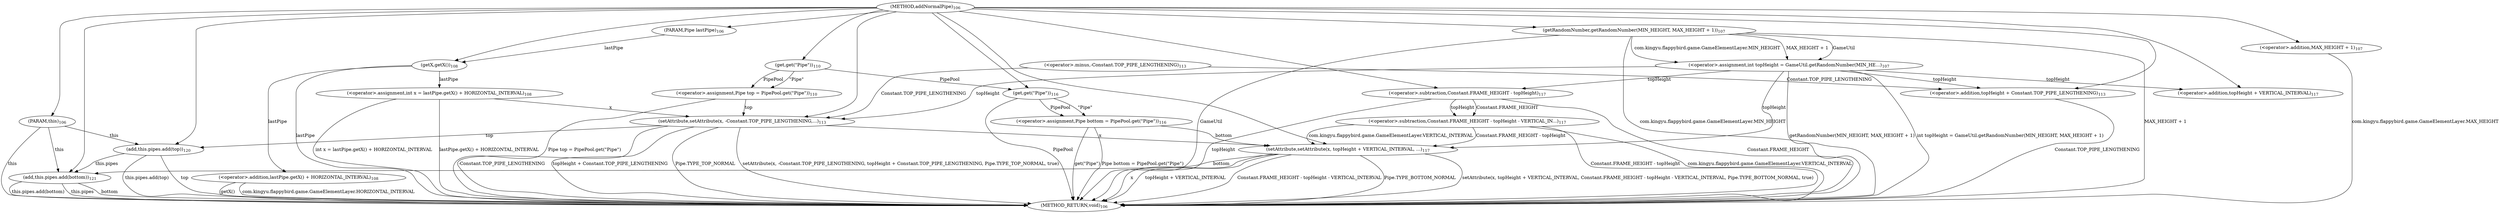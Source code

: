 digraph "addNormalPipe" {  
"318" [label = <(METHOD,addNormalPipe)<SUB>106</SUB>> ]
"405" [label = <(METHOD_RETURN,void)<SUB>106</SUB>> ]
"319" [label = <(PARAM,this)<SUB>106</SUB>> ]
"320" [label = <(PARAM,Pipe lastPipe)<SUB>106</SUB>> ]
"323" [label = <(&lt;operator&gt;.assignment,int topHeight = GameUtil.getRandomNumber(MIN_HE...)<SUB>107</SUB>> ]
"336" [label = <(&lt;operator&gt;.assignment,int x = lastPipe.getX() + HORIZONTAL_INTERVAL)<SUB>108</SUB>> ]
"345" [label = <(&lt;operator&gt;.assignment,Pipe top = PipePool.get(&quot;Pipe&quot;))<SUB>110</SUB>> ]
"350" [label = <(setAttribute,setAttribute(x, -Constant.TOP_PIPE_LENGTHENING,...)<SUB>113</SUB>> ]
"367" [label = <(&lt;operator&gt;.assignment,Pipe bottom = PipePool.get(&quot;Pipe&quot;))<SUB>116</SUB>> ]
"372" [label = <(setAttribute,setAttribute(x, topHeight + VERTICAL_INTERVAL, ...)<SUB>117</SUB>> ]
"393" [label = <(add,this.pipes.add(top))<SUB>120</SUB>> ]
"398" [label = <(add,this.pipes.add(bottom))<SUB>121</SUB>> ]
"323" [label = <(&lt;operator&gt;.assignment,int topHeight = GameUtil.getRandomNumber(MIN_HE...)<SUB>107</SUB>> ]
"323" [label = <(&lt;operator&gt;.assignment,int topHeight = GameUtil.getRandomNumber(MIN_HE...)<SUB>107</SUB>> ]
"336" [label = <(&lt;operator&gt;.assignment,int x = lastPipe.getX() + HORIZONTAL_INTERVAL)<SUB>108</SUB>> ]
"336" [label = <(&lt;operator&gt;.assignment,int x = lastPipe.getX() + HORIZONTAL_INTERVAL)<SUB>108</SUB>> ]
"345" [label = <(&lt;operator&gt;.assignment,Pipe top = PipePool.get(&quot;Pipe&quot;))<SUB>110</SUB>> ]
"345" [label = <(&lt;operator&gt;.assignment,Pipe top = PipePool.get(&quot;Pipe&quot;))<SUB>110</SUB>> ]
"350" [label = <(setAttribute,setAttribute(x, -Constant.TOP_PIPE_LENGTHENING,...)<SUB>113</SUB>> ]
"350" [label = <(setAttribute,setAttribute(x, -Constant.TOP_PIPE_LENGTHENING,...)<SUB>113</SUB>> ]
"350" [label = <(setAttribute,setAttribute(x, -Constant.TOP_PIPE_LENGTHENING,...)<SUB>113</SUB>> ]
"350" [label = <(setAttribute,setAttribute(x, -Constant.TOP_PIPE_LENGTHENING,...)<SUB>113</SUB>> ]
"350" [label = <(setAttribute,setAttribute(x, -Constant.TOP_PIPE_LENGTHENING,...)<SUB>113</SUB>> ]
"350" [label = <(setAttribute,setAttribute(x, -Constant.TOP_PIPE_LENGTHENING,...)<SUB>113</SUB>> ]
"367" [label = <(&lt;operator&gt;.assignment,Pipe bottom = PipePool.get(&quot;Pipe&quot;))<SUB>116</SUB>> ]
"367" [label = <(&lt;operator&gt;.assignment,Pipe bottom = PipePool.get(&quot;Pipe&quot;))<SUB>116</SUB>> ]
"372" [label = <(setAttribute,setAttribute(x, topHeight + VERTICAL_INTERVAL, ...)<SUB>117</SUB>> ]
"372" [label = <(setAttribute,setAttribute(x, topHeight + VERTICAL_INTERVAL, ...)<SUB>117</SUB>> ]
"372" [label = <(setAttribute,setAttribute(x, topHeight + VERTICAL_INTERVAL, ...)<SUB>117</SUB>> ]
"372" [label = <(setAttribute,setAttribute(x, topHeight + VERTICAL_INTERVAL, ...)<SUB>117</SUB>> ]
"372" [label = <(setAttribute,setAttribute(x, topHeight + VERTICAL_INTERVAL, ...)<SUB>117</SUB>> ]
"372" [label = <(setAttribute,setAttribute(x, topHeight + VERTICAL_INTERVAL, ...)<SUB>117</SUB>> ]
"393" [label = <(add,this.pipes.add(top))<SUB>120</SUB>> ]
"393" [label = <(add,this.pipes.add(top))<SUB>120</SUB>> ]
"398" [label = <(add,this.pipes.add(bottom))<SUB>121</SUB>> ]
"398" [label = <(add,this.pipes.add(bottom))<SUB>121</SUB>> ]
"325" [label = <(getRandomNumber,getRandomNumber(MIN_HEIGHT, MAX_HEIGHT + 1))<SUB>107</SUB>> ]
"325" [label = <(getRandomNumber,getRandomNumber(MIN_HEIGHT, MAX_HEIGHT + 1))<SUB>107</SUB>> ]
"325" [label = <(getRandomNumber,getRandomNumber(MIN_HEIGHT, MAX_HEIGHT + 1))<SUB>107</SUB>> ]
"338" [label = <(&lt;operator&gt;.addition,lastPipe.getX() + HORIZONTAL_INTERVAL)<SUB>108</SUB>> ]
"338" [label = <(&lt;operator&gt;.addition,lastPipe.getX() + HORIZONTAL_INTERVAL)<SUB>108</SUB>> ]
"347" [label = <(get,get(&quot;Pipe&quot;))<SUB>110</SUB>> ]
"347" [label = <(get,get(&quot;Pipe&quot;))<SUB>110</SUB>> ]
"353" [label = <(&lt;operator&gt;.minus,-Constant.TOP_PIPE_LENGTHENING)<SUB>113</SUB>> ]
"357" [label = <(&lt;operator&gt;.addition,topHeight + Constant.TOP_PIPE_LENGTHENING)<SUB>113</SUB>> ]
"357" [label = <(&lt;operator&gt;.addition,topHeight + Constant.TOP_PIPE_LENGTHENING)<SUB>113</SUB>> ]
"369" [label = <(get,get(&quot;Pipe&quot;))<SUB>116</SUB>> ]
"369" [label = <(get,get(&quot;Pipe&quot;))<SUB>116</SUB>> ]
"375" [label = <(&lt;operator&gt;.addition,topHeight + VERTICAL_INTERVAL)<SUB>117</SUB>> ]
"380" [label = <(&lt;operator&gt;.subtraction,Constant.FRAME_HEIGHT - topHeight - VERTICAL_IN...)<SUB>117</SUB>> ]
"380" [label = <(&lt;operator&gt;.subtraction,Constant.FRAME_HEIGHT - topHeight - VERTICAL_IN...)<SUB>117</SUB>> ]
"330" [label = <(&lt;operator&gt;.addition,MAX_HEIGHT + 1)<SUB>107</SUB>> ]
"330" [label = <(&lt;operator&gt;.addition,MAX_HEIGHT + 1)<SUB>107</SUB>> ]
"339" [label = <(getX,getX())<SUB>108</SUB>> ]
"381" [label = <(&lt;operator&gt;.subtraction,Constant.FRAME_HEIGHT - topHeight)<SUB>117</SUB>> ]
"381" [label = <(&lt;operator&gt;.subtraction,Constant.FRAME_HEIGHT - topHeight)<SUB>117</SUB>> ]
  "319" -> "405"  [ label = "this"] 
  "325" -> "405"  [ label = "com.kingyu.flappybird.game.GameElementLayer.MIN_HEIGHT"] 
  "330" -> "405"  [ label = "com.kingyu.flappybird.game.GameElementLayer.MAX_HEIGHT"] 
  "325" -> "405"  [ label = "MAX_HEIGHT + 1"] 
  "323" -> "405"  [ label = "getRandomNumber(MIN_HEIGHT, MAX_HEIGHT + 1)"] 
  "323" -> "405"  [ label = "int topHeight = GameUtil.getRandomNumber(MIN_HEIGHT, MAX_HEIGHT + 1)"] 
  "339" -> "405"  [ label = "lastPipe"] 
  "338" -> "405"  [ label = "getX()"] 
  "338" -> "405"  [ label = "com.kingyu.flappybird.game.GameElementLayer.HORIZONTAL_INTERVAL"] 
  "336" -> "405"  [ label = "lastPipe.getX() + HORIZONTAL_INTERVAL"] 
  "336" -> "405"  [ label = "int x = lastPipe.getX() + HORIZONTAL_INTERVAL"] 
  "345" -> "405"  [ label = "Pipe top = PipePool.get(&quot;Pipe&quot;)"] 
  "350" -> "405"  [ label = "-Constant.TOP_PIPE_LENGTHENING"] 
  "357" -> "405"  [ label = "Constant.TOP_PIPE_LENGTHENING"] 
  "350" -> "405"  [ label = "topHeight + Constant.TOP_PIPE_LENGTHENING"] 
  "350" -> "405"  [ label = "Pipe.TYPE_TOP_NORMAL"] 
  "350" -> "405"  [ label = "setAttribute(x, -Constant.TOP_PIPE_LENGTHENING, topHeight + Constant.TOP_PIPE_LENGTHENING, Pipe.TYPE_TOP_NORMAL, true)"] 
  "369" -> "405"  [ label = "PipePool"] 
  "367" -> "405"  [ label = "get(&quot;Pipe&quot;)"] 
  "367" -> "405"  [ label = "Pipe bottom = PipePool.get(&quot;Pipe&quot;)"] 
  "372" -> "405"  [ label = "x"] 
  "372" -> "405"  [ label = "topHeight + VERTICAL_INTERVAL"] 
  "381" -> "405"  [ label = "Constant.FRAME_HEIGHT"] 
  "381" -> "405"  [ label = "topHeight"] 
  "380" -> "405"  [ label = "Constant.FRAME_HEIGHT - topHeight"] 
  "380" -> "405"  [ label = "com.kingyu.flappybird.game.GameElementLayer.VERTICAL_INTERVAL"] 
  "372" -> "405"  [ label = "Constant.FRAME_HEIGHT - topHeight - VERTICAL_INTERVAL"] 
  "372" -> "405"  [ label = "Pipe.TYPE_BOTTOM_NORMAL"] 
  "372" -> "405"  [ label = "setAttribute(x, topHeight + VERTICAL_INTERVAL, Constant.FRAME_HEIGHT - topHeight - VERTICAL_INTERVAL, Pipe.TYPE_BOTTOM_NORMAL, true)"] 
  "393" -> "405"  [ label = "top"] 
  "393" -> "405"  [ label = "this.pipes.add(top)"] 
  "398" -> "405"  [ label = "this.pipes"] 
  "398" -> "405"  [ label = "bottom"] 
  "398" -> "405"  [ label = "this.pipes.add(bottom)"] 
  "325" -> "405"  [ label = "GameUtil"] 
  "318" -> "319" 
  "318" -> "320" 
  "325" -> "323"  [ label = "GameUtil"] 
  "325" -> "323"  [ label = "com.kingyu.flappybird.game.GameElementLayer.MIN_HEIGHT"] 
  "325" -> "323"  [ label = "MAX_HEIGHT + 1"] 
  "339" -> "336"  [ label = "lastPipe"] 
  "347" -> "345"  [ label = "PipePool"] 
  "347" -> "345"  [ label = "&quot;Pipe&quot;"] 
  "369" -> "367"  [ label = "PipePool"] 
  "369" -> "367"  [ label = "&quot;Pipe&quot;"] 
  "345" -> "350"  [ label = "top"] 
  "318" -> "350" 
  "336" -> "350"  [ label = "x"] 
  "353" -> "350"  [ label = "Constant.TOP_PIPE_LENGTHENING"] 
  "323" -> "350"  [ label = "topHeight"] 
  "367" -> "372"  [ label = "bottom"] 
  "318" -> "372" 
  "350" -> "372"  [ label = "x"] 
  "323" -> "372"  [ label = "topHeight"] 
  "380" -> "372"  [ label = "Constant.FRAME_HEIGHT - topHeight"] 
  "380" -> "372"  [ label = "com.kingyu.flappybird.game.GameElementLayer.VERTICAL_INTERVAL"] 
  "319" -> "393"  [ label = "this"] 
  "350" -> "393"  [ label = "top"] 
  "318" -> "393" 
  "319" -> "398"  [ label = "this"] 
  "393" -> "398"  [ label = "this.pipes"] 
  "372" -> "398"  [ label = "bottom"] 
  "318" -> "398" 
  "318" -> "325" 
  "339" -> "338"  [ label = "lastPipe"] 
  "318" -> "347" 
  "323" -> "357"  [ label = "topHeight"] 
  "318" -> "357" 
  "353" -> "357"  [ label = "Constant.TOP_PIPE_LENGTHENING"] 
  "347" -> "369"  [ label = "PipePool"] 
  "318" -> "369" 
  "318" -> "375" 
  "323" -> "375"  [ label = "topHeight"] 
  "381" -> "380"  [ label = "Constant.FRAME_HEIGHT"] 
  "381" -> "380"  [ label = "topHeight"] 
  "318" -> "330" 
  "320" -> "339"  [ label = "lastPipe"] 
  "318" -> "339" 
  "318" -> "381" 
  "323" -> "381"  [ label = "topHeight"] 
}
